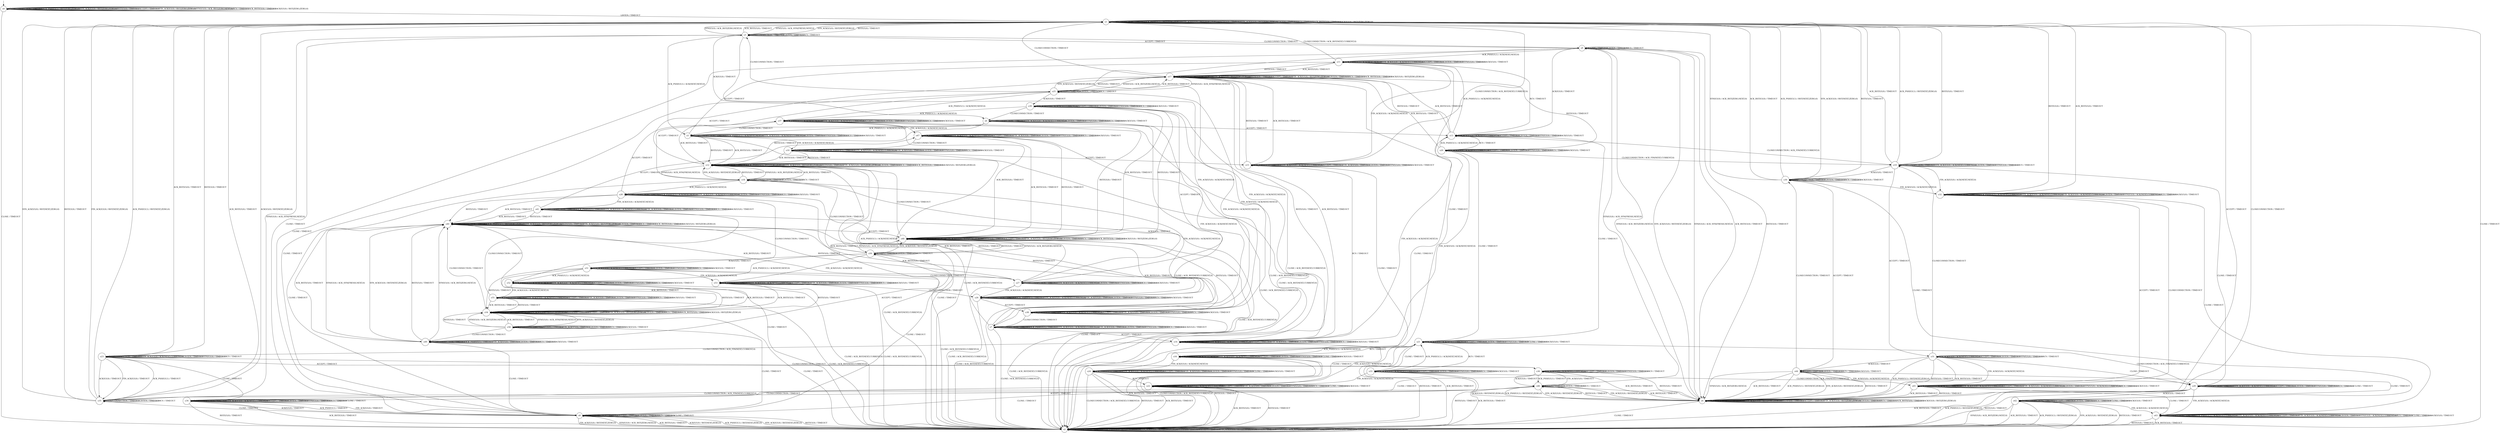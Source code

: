 digraph G {
label=""
s0 [shape="circle" label="s0"];
s1 [shape="circle" label="s1"];
s10 [shape="circle" label="s10"];
s11 [shape="circle" label="s11"];
s12 [shape="circle" label="s12"];
s13 [shape="circle" label="s13"];
s14 [shape="circle" label="s14"];
s15 [shape="circle" label="s15"];
s16 [shape="circle" label="s16"];
s17 [shape="circle" label="s17"];
s18 [shape="circle" label="s18"];
s19 [shape="circle" label="s19"];
s2 [shape="circle" label="s2"];
s20 [shape="circle" label="s20"];
s21 [shape="circle" label="s21"];
s22 [shape="circle" label="s22"];
s23 [shape="circle" label="s23"];
s24 [shape="circle" label="s24"];
s25 [shape="circle" label="s25"];
s26 [shape="circle" label="s26"];
s27 [shape="circle" label="s27"];
s28 [shape="circle" label="s28"];
s29 [shape="circle" label="s29"];
s3 [shape="circle" label="s3"];
s30 [shape="circle" label="s30"];
s31 [shape="circle" label="s31"];
s32 [shape="circle" label="s32"];
s33 [shape="circle" label="s33"];
s34 [shape="circle" label="s34"];
s35 [shape="circle" label="s35"];
s36 [shape="circle" label="s36"];
s37 [shape="circle" label="s37"];
s38 [shape="circle" label="s38"];
s39 [shape="circle" label="s39"];
s4 [shape="circle" label="s4"];
s40 [shape="circle" label="s40"];
s41 [shape="circle" label="s41"];
s42 [shape="circle" label="s42"];
s43 [shape="circle" label="s43"];
s44 [shape="circle" label="s44"];
s45 [shape="circle" label="s45"];
s46 [shape="circle" label="s46"];
s47 [shape="circle" label="s47"];
s48 [shape="circle" label="s48"];
s49 [shape="circle" label="s49"];
s5 [shape="circle" label="s5"];
s50 [shape="circle" label="s50"];
s51 [shape="circle" label="s51"];
s52 [shape="circle" label="s52"];
s53 [shape="circle" label="s53"];
s54 [shape="circle" label="s54"];
s55 [shape="circle" label="s55"];
s56 [shape="circle" label="s56"];
s6 [shape="circle" label="s6"];
s7 [shape="circle" label="s7"];
s8 [shape="circle" label="s8"];
s9 [shape="circle" label="s9"];
s0 -> s0 [label="CLOSECONNECTION / TIMEOUT"];
s0 -> s0 [label="ACK_PSH(V,V,1) / RST(ZERO,ZERO,0)"];
s0 -> s0 [label="SYN_ACK(V,V,0) / RST(ZERO,ZERO,0)"];
s0 -> s0 [label="RST(V,V,0) / TIMEOUT"];
s0 -> s0 [label="ACCEPT / TIMEOUT"];
s0 -> s0 [label="FIN_ACK(V,V,0) / RST(ZERO,ZERO,0)"];
s0 -> s1 [label="LISTEN / TIMEOUT"];
s0 -> s0 [label="SYN(V,V,0) / ACK_RST(ZERO,NEXT,0)"];
s0 -> s0 [label="RCV / TIMEOUT"];
s0 -> s0 [label="ACK_RST(V,V,0) / TIMEOUT"];
s0 -> s2 [label="CLOSE / TIMEOUT"];
s0 -> s0 [label="ACK(V,V,0) / RST(ZERO,ZERO,0)"];
s1 -> s1 [label="CLOSECONNECTION / TIMEOUT"];
s1 -> s1 [label="ACK_PSH(V,V,1) / RST(ZERO,ZERO,0)"];
s1 -> s1 [label="SYN_ACK(V,V,0) / RST(ZERO,ZERO,0)"];
s1 -> s1 [label="RST(V,V,0) / TIMEOUT"];
s1 -> s4 [label="ACCEPT / TIMEOUT"];
s1 -> s1 [label="FIN_ACK(V,V,0) / RST(ZERO,ZERO,0)"];
s1 -> s1 [label="LISTEN / TIMEOUT"];
s1 -> s3 [label="SYN(V,V,0) / ACK_SYN(FRESH,NEXT,0)"];
s1 -> s1 [label="RCV / TIMEOUT"];
s1 -> s1 [label="ACK_RST(V,V,0) / TIMEOUT"];
s1 -> s2 [label="CLOSE / TIMEOUT"];
s1 -> s1 [label="ACK(V,V,0) / RST(ZERO,ZERO,0)"];
s2 -> s2 [label="CLOSECONNECTION / TIMEOUT"];
s2 -> s2 [label="ACK_PSH(V,V,1) / RST(ZERO,ZERO,0)"];
s2 -> s2 [label="SYN_ACK(V,V,0) / RST(ZERO,ZERO,0)"];
s2 -> s2 [label="RST(V,V,0) / TIMEOUT"];
s2 -> s2 [label="ACCEPT / TIMEOUT"];
s2 -> s2 [label="FIN_ACK(V,V,0) / RST(ZERO,ZERO,0)"];
s2 -> s2 [label="LISTEN / TIMEOUT"];
s2 -> s2 [label="SYN(V,V,0) / ACK_RST(ZERO,NEXT,0)"];
s2 -> s2 [label="RCV / TIMEOUT"];
s2 -> s2 [label="ACK_RST(V,V,0) / TIMEOUT"];
s2 -> s2 [label="CLOSE / TIMEOUT"];
s2 -> s2 [label="ACK(V,V,0) / RST(ZERO,ZERO,0)"];
s3 -> s3 [label="CLOSECONNECTION / TIMEOUT"];
s3 -> s5 [label="ACK_PSH(V,V,1) / ACK(NEXT,NEXT,0)"];
s3 -> s1 [label="SYN_ACK(V,V,0) / RST(NEXT,ZERO,0)"];
s3 -> s1 [label="RST(V,V,0) / TIMEOUT"];
s3 -> s9 [label="ACCEPT / TIMEOUT"];
s3 -> s7 [label="FIN_ACK(V,V,0) / ACK(NEXT,NEXT,0)"];
s3 -> s3 [label="LISTEN / TIMEOUT"];
s3 -> s1 [label="SYN(V,V,0) / ACK_RST(ZERO,NEXT,0)"];
s3 -> s3 [label="RCV / TIMEOUT"];
s3 -> s1 [label="ACK_RST(V,V,0) / TIMEOUT"];
s3 -> s8 [label="CLOSE / TIMEOUT"];
s3 -> s6 [label="ACK(V,V,0) / TIMEOUT"];
s4 -> s1 [label="CLOSECONNECTION / TIMEOUT"];
s4 -> s4 [label="ACK_PSH(V,V,1) / RST(ZERO,ZERO,0)"];
s4 -> s4 [label="SYN_ACK(V,V,0) / RST(ZERO,ZERO,0)"];
s4 -> s4 [label="RST(V,V,0) / TIMEOUT"];
s4 -> s4 [label="ACCEPT / TIMEOUT"];
s4 -> s4 [label="FIN_ACK(V,V,0) / RST(ZERO,ZERO,0)"];
s4 -> s4 [label="LISTEN / TIMEOUT"];
s4 -> s9 [label="SYN(V,V,0) / ACK_SYN(FRESH,NEXT,0)"];
s4 -> s4 [label="RCV / TIMEOUT"];
s4 -> s4 [label="ACK_RST(V,V,0) / TIMEOUT"];
s4 -> s2 [label="CLOSE / TIMEOUT"];
s4 -> s4 [label="ACK(V,V,0) / RST(ZERO,ZERO,0)"];
s5 -> s5 [label="CLOSECONNECTION / TIMEOUT"];
s5 -> s5 [label="ACK_PSH(V,V,1) / ACK(NEXT,NEXT,0)"];
s5 -> s5 [label="SYN_ACK(V,V,0) / ACK(NEXT,CURRENT,0)"];
s5 -> s12 [label="RST(V,V,0) / TIMEOUT"];
s5 -> s11 [label="ACCEPT / TIMEOUT"];
s5 -> s10 [label="FIN_ACK(V,V,0) / ACK(NEXT,NEXT,0)"];
s5 -> s5 [label="LISTEN / TIMEOUT"];
s5 -> s5 [label="SYN(V,V,0) / TIMEOUT"];
s5 -> s5 [label="RCV / TIMEOUT"];
s5 -> s12 [label="ACK_RST(V,V,0) / TIMEOUT"];
s5 -> s2 [label="CLOSE / ACK_RST(NEXT,CURRENT,0)"];
s5 -> s5 [label="ACK(V,V,0) / TIMEOUT"];
s6 -> s6 [label="CLOSECONNECTION / TIMEOUT"];
s6 -> s5 [label="ACK_PSH(V,V,1) / ACK(NEXT,NEXT,0)"];
s6 -> s6 [label="SYN_ACK(V,V,0) / ACK(NEXT,CURRENT,0)"];
s6 -> s12 [label="RST(V,V,0) / TIMEOUT"];
s6 -> s13 [label="ACCEPT / TIMEOUT"];
s6 -> s7 [label="FIN_ACK(V,V,0) / ACK(NEXT,NEXT,0)"];
s6 -> s6 [label="LISTEN / TIMEOUT"];
s6 -> s6 [label="SYN(V,V,0) / TIMEOUT"];
s6 -> s6 [label="RCV / TIMEOUT"];
s6 -> s12 [label="ACK_RST(V,V,0) / TIMEOUT"];
s6 -> s2 [label="CLOSE / ACK_RST(NEXT,CURRENT,0)"];
s6 -> s6 [label="ACK(V,V,0) / TIMEOUT"];
s7 -> s7 [label="CLOSECONNECTION / TIMEOUT"];
s7 -> s7 [label="ACK_PSH(V,V,1) / TIMEOUT"];
s7 -> s7 [label="SYN_ACK(V,V,0) / ACK(NEXT,CURRENT,0)"];
s7 -> s12 [label="RST(V,V,0) / TIMEOUT"];
s7 -> s14 [label="ACCEPT / TIMEOUT"];
s7 -> s7 [label="FIN_ACK(V,V,0) / TIMEOUT"];
s7 -> s7 [label="LISTEN / TIMEOUT"];
s7 -> s7 [label="SYN(V,V,0) / TIMEOUT"];
s7 -> s7 [label="RCV / TIMEOUT"];
s7 -> s12 [label="ACK_RST(V,V,0) / TIMEOUT"];
s7 -> s2 [label="CLOSE / ACK_RST(NEXT,CURRENT,0)"];
s7 -> s7 [label="ACK(V,V,0) / TIMEOUT"];
s8 -> s8 [label="CLOSECONNECTION / TIMEOUT"];
s8 -> s2 [label="ACK_PSH(V,V,1) / RST(NEXT,ZERO,0)"];
s8 -> s2 [label="SYN_ACK(V,V,0) / RST(NEXT,ZERO,0)"];
s8 -> s2 [label="RST(V,V,0) / TIMEOUT"];
s8 -> s8 [label="ACCEPT / TIMEOUT"];
s8 -> s2 [label="FIN_ACK(V,V,0) / RST(NEXT,ZERO,0)"];
s8 -> s8 [label="LISTEN / TIMEOUT"];
s8 -> s2 [label="SYN(V,V,0) / ACK_RST(ZERO,NEXT,0)"];
s8 -> s8 [label="RCV / TIMEOUT"];
s8 -> s2 [label="ACK_RST(V,V,0) / TIMEOUT"];
s8 -> s8 [label="CLOSE / TIMEOUT"];
s8 -> s2 [label="ACK(V,V,0) / RST(NEXT,ZERO,0)"];
s9 -> s3 [label="CLOSECONNECTION / TIMEOUT"];
s9 -> s11 [label="ACK_PSH(V,V,1) / ACK(NEXT,NEXT,0)"];
s9 -> s4 [label="SYN_ACK(V,V,0) / RST(NEXT,ZERO,0)"];
s9 -> s4 [label="RST(V,V,0) / TIMEOUT"];
s9 -> s9 [label="ACCEPT / TIMEOUT"];
s9 -> s14 [label="FIN_ACK(V,V,0) / ACK(NEXT,NEXT,0)"];
s9 -> s9 [label="LISTEN / TIMEOUT"];
s9 -> s4 [label="SYN(V,V,0) / ACK_RST(ZERO,NEXT,0)"];
s9 -> s9 [label="RCV / TIMEOUT"];
s9 -> s4 [label="ACK_RST(V,V,0) / TIMEOUT"];
s9 -> s8 [label="CLOSE / TIMEOUT"];
s9 -> s13 [label="ACK(V,V,0) / TIMEOUT"];
s10 -> s10 [label="CLOSECONNECTION / TIMEOUT"];
s10 -> s10 [label="ACK_PSH(V,V,1) / TIMEOUT"];
s10 -> s10 [label="SYN_ACK(V,V,0) / ACK(NEXT,CURRENT,0)"];
s10 -> s12 [label="RST(V,V,0) / TIMEOUT"];
s10 -> s15 [label="ACCEPT / TIMEOUT"];
s10 -> s10 [label="FIN_ACK(V,V,0) / TIMEOUT"];
s10 -> s10 [label="LISTEN / TIMEOUT"];
s10 -> s10 [label="SYN(V,V,0) / TIMEOUT"];
s10 -> s10 [label="RCV / TIMEOUT"];
s10 -> s12 [label="ACK_RST(V,V,0) / TIMEOUT"];
s10 -> s2 [label="CLOSE / ACK_RST(NEXT,CURRENT,0)"];
s10 -> s10 [label="ACK(V,V,0) / TIMEOUT"];
s11 -> s1 [label="CLOSECONNECTION / ACK_RST(NEXT,CURRENT,0)"];
s11 -> s11 [label="ACK_PSH(V,V,1) / ACK(NEXT,NEXT,0)"];
s11 -> s11 [label="SYN_ACK(V,V,0) / ACK(NEXT,CURRENT,0)"];
s11 -> s17 [label="RST(V,V,0) / TIMEOUT"];
s11 -> s11 [label="ACCEPT / TIMEOUT"];
s11 -> s15 [label="FIN_ACK(V,V,0) / ACK(NEXT,NEXT,0)"];
s11 -> s11 [label="LISTEN / TIMEOUT"];
s11 -> s11 [label="SYN(V,V,0) / TIMEOUT"];
s11 -> s13 [label="RCV / TIMEOUT"];
s11 -> s17 [label="ACK_RST(V,V,0) / TIMEOUT"];
s11 -> s16 [label="CLOSE / TIMEOUT"];
s11 -> s11 [label="ACK(V,V,0) / TIMEOUT"];
s12 -> s12 [label="CLOSECONNECTION / TIMEOUT"];
s12 -> s12 [label="ACK_PSH(V,V,1) / RST(ZERO,ZERO,0)"];
s12 -> s12 [label="SYN_ACK(V,V,0) / RST(ZERO,ZERO,0)"];
s12 -> s12 [label="RST(V,V,0) / TIMEOUT"];
s12 -> s17 [label="ACCEPT / TIMEOUT"];
s12 -> s12 [label="FIN_ACK(V,V,0) / RST(ZERO,ZERO,0)"];
s12 -> s12 [label="LISTEN / TIMEOUT"];
s12 -> s18 [label="SYN(V,V,0) / ACK_SYN(FRESH,NEXT,0)"];
s12 -> s12 [label="RCV / TIMEOUT"];
s12 -> s12 [label="ACK_RST(V,V,0) / TIMEOUT"];
s12 -> s2 [label="CLOSE / TIMEOUT"];
s12 -> s12 [label="ACK(V,V,0) / RST(ZERO,ZERO,0)"];
s13 -> s19 [label="CLOSECONNECTION / ACK_FIN(NEXT,CURRENT,0)"];
s13 -> s11 [label="ACK_PSH(V,V,1) / ACK(NEXT,NEXT,0)"];
s13 -> s13 [label="SYN_ACK(V,V,0) / ACK(NEXT,CURRENT,0)"];
s13 -> s17 [label="RST(V,V,0) / TIMEOUT"];
s13 -> s13 [label="ACCEPT / TIMEOUT"];
s13 -> s14 [label="FIN_ACK(V,V,0) / ACK(NEXT,NEXT,0)"];
s13 -> s13 [label="LISTEN / TIMEOUT"];
s13 -> s13 [label="SYN(V,V,0) / TIMEOUT"];
s13 -> s20 [label="RCV / TIMEOUT"];
s13 -> s17 [label="ACK_RST(V,V,0) / TIMEOUT"];
s13 -> s21 [label="CLOSE / TIMEOUT"];
s13 -> s13 [label="ACK(V,V,0) / TIMEOUT"];
s14 -> s23 [label="CLOSECONNECTION / ACK_FIN(NEXT,CURRENT,0)"];
s14 -> s14 [label="ACK_PSH(V,V,1) / TIMEOUT"];
s14 -> s14 [label="SYN_ACK(V,V,0) / ACK(NEXT,CURRENT,0)"];
s14 -> s17 [label="RST(V,V,0) / TIMEOUT"];
s14 -> s14 [label="ACCEPT / TIMEOUT"];
s14 -> s14 [label="FIN_ACK(V,V,0) / TIMEOUT"];
s14 -> s14 [label="LISTEN / TIMEOUT"];
s14 -> s14 [label="SYN(V,V,0) / TIMEOUT"];
s14 -> s14 [label="RCV / TIMEOUT"];
s14 -> s17 [label="ACK_RST(V,V,0) / TIMEOUT"];
s14 -> s22 [label="CLOSE / TIMEOUT"];
s14 -> s14 [label="ACK(V,V,0) / TIMEOUT"];
s15 -> s1 [label="CLOSECONNECTION / ACK_RST(NEXT,CURRENT,0)"];
s15 -> s15 [label="ACK_PSH(V,V,1) / TIMEOUT"];
s15 -> s15 [label="SYN_ACK(V,V,0) / ACK(NEXT,CURRENT,0)"];
s15 -> s17 [label="RST(V,V,0) / TIMEOUT"];
s15 -> s15 [label="ACCEPT / TIMEOUT"];
s15 -> s15 [label="FIN_ACK(V,V,0) / TIMEOUT"];
s15 -> s15 [label="LISTEN / TIMEOUT"];
s15 -> s15 [label="SYN(V,V,0) / TIMEOUT"];
s15 -> s14 [label="RCV / TIMEOUT"];
s15 -> s17 [label="ACK_RST(V,V,0) / TIMEOUT"];
s15 -> s24 [label="CLOSE / TIMEOUT"];
s15 -> s15 [label="ACK(V,V,0) / TIMEOUT"];
s16 -> s2 [label="CLOSECONNECTION / ACK_RST(NEXT,CURRENT,0)"];
s16 -> s16 [label="ACK_PSH(V,V,1) / ACK(NEXT,NEXT,0)"];
s16 -> s16 [label="SYN_ACK(V,V,0) / ACK(NEXT,CURRENT,0)"];
s16 -> s2 [label="RST(V,V,0) / TIMEOUT"];
s16 -> s16 [label="ACCEPT / TIMEOUT"];
s16 -> s24 [label="FIN_ACK(V,V,0) / ACK(NEXT,NEXT,0)"];
s16 -> s16 [label="LISTEN / TIMEOUT"];
s16 -> s16 [label="SYN(V,V,0) / TIMEOUT"];
s16 -> s21 [label="RCV / TIMEOUT"];
s16 -> s2 [label="ACK_RST(V,V,0) / TIMEOUT"];
s16 -> s16 [label="CLOSE / TIMEOUT"];
s16 -> s16 [label="ACK(V,V,0) / TIMEOUT"];
s17 -> s1 [label="CLOSECONNECTION / TIMEOUT"];
s17 -> s17 [label="ACK_PSH(V,V,1) / RST(ZERO,ZERO,0)"];
s17 -> s17 [label="SYN_ACK(V,V,0) / RST(ZERO,ZERO,0)"];
s17 -> s17 [label="RST(V,V,0) / TIMEOUT"];
s17 -> s17 [label="ACCEPT / TIMEOUT"];
s17 -> s17 [label="FIN_ACK(V,V,0) / RST(ZERO,ZERO,0)"];
s17 -> s17 [label="LISTEN / TIMEOUT"];
s17 -> s25 [label="SYN(V,V,0) / ACK_SYN(FRESH,NEXT,0)"];
s17 -> s17 [label="RCV / TIMEOUT"];
s17 -> s17 [label="ACK_RST(V,V,0) / TIMEOUT"];
s17 -> s2 [label="CLOSE / TIMEOUT"];
s17 -> s17 [label="ACK(V,V,0) / RST(ZERO,ZERO,0)"];
s18 -> s18 [label="CLOSECONNECTION / TIMEOUT"];
s18 -> s28 [label="ACK_PSH(V,V,1) / ACK(NEXT,NEXT,0)"];
s18 -> s12 [label="SYN_ACK(V,V,0) / RST(NEXT,ZERO,0)"];
s18 -> s12 [label="RST(V,V,0) / TIMEOUT"];
s18 -> s25 [label="ACCEPT / TIMEOUT"];
s18 -> s26 [label="FIN_ACK(V,V,0) / ACK(NEXT,NEXT,0)"];
s18 -> s18 [label="LISTEN / TIMEOUT"];
s18 -> s12 [label="SYN(V,V,0) / ACK_RST(ZERO,NEXT,0)"];
s18 -> s18 [label="RCV / TIMEOUT"];
s18 -> s12 [label="ACK_RST(V,V,0) / TIMEOUT"];
s18 -> s8 [label="CLOSE / TIMEOUT"];
s18 -> s27 [label="ACK(V,V,0) / TIMEOUT"];
s19 -> s19 [label="CLOSECONNECTION / TIMEOUT"];
s19 -> s1 [label="ACK_PSH(V,V,1) / RST(NEXT,ZERO,0)"];
s19 -> s19 [label="SYN_ACK(V,V,0) / ACK(NEXT,CURRENT,0)"];
s19 -> s1 [label="RST(V,V,0) / TIMEOUT"];
s19 -> s31 [label="ACCEPT / TIMEOUT"];
s19 -> s32 [label="FIN_ACK(V,V,0) / ACK(NEXT,NEXT,0)"];
s19 -> s19 [label="LISTEN / TIMEOUT"];
s19 -> s19 [label="SYN(V,V,0) / TIMEOUT"];
s19 -> s19 [label="RCV / TIMEOUT"];
s19 -> s1 [label="ACK_RST(V,V,0) / TIMEOUT"];
s19 -> s29 [label="CLOSE / TIMEOUT"];
s19 -> s30 [label="ACK(V,V,0) / TIMEOUT"];
s20 -> s19 [label="CLOSECONNECTION / ACK_FIN(NEXT,CURRENT,0)"];
s20 -> s13 [label="ACK_PSH(V,V,1) / ACK(NEXT,NEXT,0)"];
s20 -> s20 [label="SYN_ACK(V,V,0) / ACK(NEXT,CURRENT,0)"];
s20 -> s17 [label="RST(V,V,0) / TIMEOUT"];
s20 -> s20 [label="ACCEPT / TIMEOUT"];
s20 -> s14 [label="FIN_ACK(V,V,0) / ACK(NEXT,NEXT,0)"];
s20 -> s20 [label="LISTEN / TIMEOUT"];
s20 -> s20 [label="SYN(V,V,0) / TIMEOUT"];
s20 -> s20 [label="RCV / TIMEOUT"];
s20 -> s17 [label="ACK_RST(V,V,0) / TIMEOUT"];
s20 -> s21 [label="CLOSE / TIMEOUT"];
s20 -> s20 [label="ACK(V,V,0) / TIMEOUT"];
s21 -> s29 [label="CLOSECONNECTION / ACK_FIN(NEXT,CURRENT,0)"];
s21 -> s16 [label="ACK_PSH(V,V,1) / ACK(NEXT,NEXT,0)"];
s21 -> s21 [label="SYN_ACK(V,V,0) / ACK(NEXT,CURRENT,0)"];
s21 -> s2 [label="RST(V,V,0) / TIMEOUT"];
s21 -> s21 [label="ACCEPT / TIMEOUT"];
s21 -> s22 [label="FIN_ACK(V,V,0) / ACK(NEXT,NEXT,0)"];
s21 -> s21 [label="LISTEN / TIMEOUT"];
s21 -> s21 [label="SYN(V,V,0) / TIMEOUT"];
s21 -> s33 [label="RCV / TIMEOUT"];
s21 -> s2 [label="ACK_RST(V,V,0) / TIMEOUT"];
s21 -> s21 [label="CLOSE / TIMEOUT"];
s21 -> s21 [label="ACK(V,V,0) / TIMEOUT"];
s22 -> s34 [label="CLOSECONNECTION / ACK_FIN(NEXT,CURRENT,0)"];
s22 -> s22 [label="ACK_PSH(V,V,1) / TIMEOUT"];
s22 -> s22 [label="SYN_ACK(V,V,0) / ACK(NEXT,CURRENT,0)"];
s22 -> s2 [label="RST(V,V,0) / TIMEOUT"];
s22 -> s22 [label="ACCEPT / TIMEOUT"];
s22 -> s22 [label="FIN_ACK(V,V,0) / TIMEOUT"];
s22 -> s22 [label="LISTEN / TIMEOUT"];
s22 -> s22 [label="SYN(V,V,0) / TIMEOUT"];
s22 -> s22 [label="RCV / TIMEOUT"];
s22 -> s2 [label="ACK_RST(V,V,0) / TIMEOUT"];
s22 -> s22 [label="CLOSE / TIMEOUT"];
s22 -> s22 [label="ACK(V,V,0) / TIMEOUT"];
s23 -> s23 [label="CLOSECONNECTION / TIMEOUT"];
s23 -> s35 [label="ACK_PSH(V,V,1) / TIMEOUT"];
s23 -> s23 [label="SYN_ACK(V,V,0) / ACK(NEXT,CURRENT,0)"];
s23 -> s1 [label="RST(V,V,0) / TIMEOUT"];
s23 -> s36 [label="ACCEPT / TIMEOUT"];
s23 -> s35 [label="FIN_ACK(V,V,0) / TIMEOUT"];
s23 -> s23 [label="LISTEN / TIMEOUT"];
s23 -> s23 [label="SYN(V,V,0) / TIMEOUT"];
s23 -> s23 [label="RCV / TIMEOUT"];
s23 -> s1 [label="ACK_RST(V,V,0) / TIMEOUT"];
s23 -> s34 [label="CLOSE / TIMEOUT"];
s23 -> s35 [label="ACK(V,V,0) / TIMEOUT"];
s24 -> s2 [label="CLOSECONNECTION / ACK_RST(NEXT,CURRENT,0)"];
s24 -> s24 [label="ACK_PSH(V,V,1) / TIMEOUT"];
s24 -> s24 [label="SYN_ACK(V,V,0) / ACK(NEXT,CURRENT,0)"];
s24 -> s2 [label="RST(V,V,0) / TIMEOUT"];
s24 -> s24 [label="ACCEPT / TIMEOUT"];
s24 -> s24 [label="FIN_ACK(V,V,0) / TIMEOUT"];
s24 -> s24 [label="LISTEN / TIMEOUT"];
s24 -> s24 [label="SYN(V,V,0) / TIMEOUT"];
s24 -> s22 [label="RCV / TIMEOUT"];
s24 -> s2 [label="ACK_RST(V,V,0) / TIMEOUT"];
s24 -> s24 [label="CLOSE / TIMEOUT"];
s24 -> s24 [label="ACK(V,V,0) / TIMEOUT"];
s25 -> s3 [label="CLOSECONNECTION / TIMEOUT"];
s25 -> s37 [label="ACK_PSH(V,V,1) / ACK(NEXT,NEXT,0)"];
s25 -> s17 [label="SYN_ACK(V,V,0) / RST(NEXT,ZERO,0)"];
s25 -> s17 [label="RST(V,V,0) / TIMEOUT"];
s25 -> s25 [label="ACCEPT / TIMEOUT"];
s25 -> s38 [label="FIN_ACK(V,V,0) / ACK(NEXT,NEXT,0)"];
s25 -> s25 [label="LISTEN / TIMEOUT"];
s25 -> s17 [label="SYN(V,V,0) / ACK_RST(ZERO,NEXT,0)"];
s25 -> s25 [label="RCV / TIMEOUT"];
s25 -> s17 [label="ACK_RST(V,V,0) / TIMEOUT"];
s25 -> s8 [label="CLOSE / TIMEOUT"];
s25 -> s39 [label="ACK(V,V,0) / TIMEOUT"];
s26 -> s26 [label="CLOSECONNECTION / TIMEOUT"];
s26 -> s26 [label="ACK_PSH(V,V,1) / TIMEOUT"];
s26 -> s26 [label="SYN_ACK(V,V,0) / ACK(NEXT,CURRENT,0)"];
s26 -> s40 [label="RST(V,V,0) / TIMEOUT"];
s26 -> s38 [label="ACCEPT / TIMEOUT"];
s26 -> s26 [label="FIN_ACK(V,V,0) / TIMEOUT"];
s26 -> s26 [label="LISTEN / TIMEOUT"];
s26 -> s26 [label="SYN(V,V,0) / TIMEOUT"];
s26 -> s26 [label="RCV / TIMEOUT"];
s26 -> s40 [label="ACK_RST(V,V,0) / TIMEOUT"];
s26 -> s2 [label="CLOSE / ACK_RST(NEXT,CURRENT,0)"];
s26 -> s26 [label="ACK(V,V,0) / TIMEOUT"];
s27 -> s27 [label="CLOSECONNECTION / TIMEOUT"];
s27 -> s28 [label="ACK_PSH(V,V,1) / ACK(NEXT,NEXT,0)"];
s27 -> s27 [label="SYN_ACK(V,V,0) / ACK(NEXT,CURRENT,0)"];
s27 -> s40 [label="RST(V,V,0) / TIMEOUT"];
s27 -> s39 [label="ACCEPT / TIMEOUT"];
s27 -> s26 [label="FIN_ACK(V,V,0) / ACK(NEXT,NEXT,0)"];
s27 -> s27 [label="LISTEN / TIMEOUT"];
s27 -> s27 [label="SYN(V,V,0) / TIMEOUT"];
s27 -> s27 [label="RCV / TIMEOUT"];
s27 -> s40 [label="ACK_RST(V,V,0) / TIMEOUT"];
s27 -> s2 [label="CLOSE / ACK_RST(NEXT,CURRENT,0)"];
s27 -> s27 [label="ACK(V,V,0) / TIMEOUT"];
s28 -> s28 [label="CLOSECONNECTION / TIMEOUT"];
s28 -> s28 [label="ACK_PSH(V,V,1) / ACK(NEXT,NEXT,0)"];
s28 -> s28 [label="SYN_ACK(V,V,0) / ACK(NEXT,CURRENT,0)"];
s28 -> s40 [label="RST(V,V,0) / TIMEOUT"];
s28 -> s37 [label="ACCEPT / TIMEOUT"];
s28 -> s41 [label="FIN_ACK(V,V,0) / ACK(NEXT,NEXT,0)"];
s28 -> s28 [label="LISTEN / TIMEOUT"];
s28 -> s28 [label="SYN(V,V,0) / TIMEOUT"];
s28 -> s28 [label="RCV / TIMEOUT"];
s28 -> s40 [label="ACK_RST(V,V,0) / TIMEOUT"];
s28 -> s2 [label="CLOSE / ACK_RST(NEXT,CURRENT,0)"];
s28 -> s28 [label="ACK(V,V,0) / TIMEOUT"];
s29 -> s29 [label="CLOSECONNECTION / TIMEOUT"];
s29 -> s2 [label="ACK_PSH(V,V,1) / RST(NEXT,ZERO,0)"];
s29 -> s29 [label="SYN_ACK(V,V,0) / ACK(NEXT,CURRENT,0)"];
s29 -> s2 [label="RST(V,V,0) / TIMEOUT"];
s29 -> s29 [label="ACCEPT / TIMEOUT"];
s29 -> s43 [label="FIN_ACK(V,V,0) / ACK(NEXT,NEXT,0)"];
s29 -> s29 [label="LISTEN / TIMEOUT"];
s29 -> s29 [label="SYN(V,V,0) / TIMEOUT"];
s29 -> s29 [label="RCV / TIMEOUT"];
s29 -> s2 [label="ACK_RST(V,V,0) / TIMEOUT"];
s29 -> s29 [label="CLOSE / TIMEOUT"];
s29 -> s42 [label="ACK(V,V,0) / TIMEOUT"];
s30 -> s30 [label="CLOSECONNECTION / TIMEOUT"];
s30 -> s1 [label="ACK_PSH(V,V,1) / RST(NEXT,ZERO,0)"];
s30 -> s1 [label="SYN_ACK(V,V,0) / RST(NEXT,ZERO,0)"];
s30 -> s1 [label="RST(V,V,0) / TIMEOUT"];
s30 -> s44 [label="ACCEPT / TIMEOUT"];
s30 -> s32 [label="FIN_ACK(V,V,0) / ACK(NEXT,NEXT,0)"];
s30 -> s30 [label="LISTEN / TIMEOUT"];
s30 -> s1 [label="SYN(V,V,0) / ACK_RST(ZERO,NEXT,0)"];
s30 -> s30 [label="RCV / TIMEOUT"];
s30 -> s1 [label="ACK_RST(V,V,0) / TIMEOUT"];
s30 -> s42 [label="CLOSE / TIMEOUT"];
s30 -> s30 [label="ACK(V,V,0) / TIMEOUT"];
s31 -> s19 [label="CLOSECONNECTION / TIMEOUT"];
s31 -> s4 [label="ACK_PSH(V,V,1) / RST(NEXT,ZERO,0)"];
s31 -> s31 [label="SYN_ACK(V,V,0) / ACK(NEXT,CURRENT,0)"];
s31 -> s4 [label="RST(V,V,0) / TIMEOUT"];
s31 -> s31 [label="ACCEPT / TIMEOUT"];
s31 -> s45 [label="FIN_ACK(V,V,0) / ACK(NEXT,NEXT,0)"];
s31 -> s31 [label="LISTEN / TIMEOUT"];
s31 -> s31 [label="SYN(V,V,0) / TIMEOUT"];
s31 -> s31 [label="RCV / TIMEOUT"];
s31 -> s4 [label="ACK_RST(V,V,0) / TIMEOUT"];
s31 -> s29 [label="CLOSE / TIMEOUT"];
s31 -> s44 [label="ACK(V,V,0) / TIMEOUT"];
s32 -> s32 [label="CLOSECONNECTION / TIMEOUT"];
s32 -> s32 [label="ACK_PSH(V,V,1) / ACK(NEXT,CURRENT,0)"];
s32 -> s32 [label="SYN_ACK(V,V,0) / ACK(NEXT,CURRENT,0)"];
s32 -> s1 [label="RST(V,V,0) / TIMEOUT"];
s32 -> s45 [label="ACCEPT / TIMEOUT"];
s32 -> s32 [label="FIN_ACK(V,V,0) / ACK(NEXT,CURRENT,0)"];
s32 -> s32 [label="LISTEN / TIMEOUT"];
s32 -> s32 [label="SYN(V,V,0) / ACK(NEXT,CURRENT,0)"];
s32 -> s32 [label="RCV / TIMEOUT"];
s32 -> s1 [label="ACK_RST(V,V,0) / TIMEOUT"];
s32 -> s43 [label="CLOSE / TIMEOUT"];
s32 -> s32 [label="ACK(V,V,0) / TIMEOUT"];
s33 -> s29 [label="CLOSECONNECTION / ACK_FIN(NEXT,CURRENT,0)"];
s33 -> s21 [label="ACK_PSH(V,V,1) / ACK(NEXT,NEXT,0)"];
s33 -> s33 [label="SYN_ACK(V,V,0) / ACK(NEXT,CURRENT,0)"];
s33 -> s2 [label="RST(V,V,0) / TIMEOUT"];
s33 -> s33 [label="ACCEPT / TIMEOUT"];
s33 -> s22 [label="FIN_ACK(V,V,0) / ACK(NEXT,NEXT,0)"];
s33 -> s33 [label="LISTEN / TIMEOUT"];
s33 -> s33 [label="SYN(V,V,0) / TIMEOUT"];
s33 -> s33 [label="RCV / TIMEOUT"];
s33 -> s2 [label="ACK_RST(V,V,0) / TIMEOUT"];
s33 -> s21 [label="CLOSE / TIMEOUT"];
s33 -> s33 [label="ACK(V,V,0) / TIMEOUT"];
s34 -> s34 [label="CLOSECONNECTION / TIMEOUT"];
s34 -> s8 [label="ACK_PSH(V,V,1) / TIMEOUT"];
s34 -> s34 [label="SYN_ACK(V,V,0) / ACK(NEXT,CURRENT,0)"];
s34 -> s2 [label="RST(V,V,0) / TIMEOUT"];
s34 -> s34 [label="ACCEPT / TIMEOUT"];
s34 -> s8 [label="FIN_ACK(V,V,0) / TIMEOUT"];
s34 -> s34 [label="LISTEN / TIMEOUT"];
s34 -> s34 [label="SYN(V,V,0) / TIMEOUT"];
s34 -> s34 [label="RCV / TIMEOUT"];
s34 -> s2 [label="ACK_RST(V,V,0) / TIMEOUT"];
s34 -> s34 [label="CLOSE / TIMEOUT"];
s34 -> s8 [label="ACK(V,V,0) / TIMEOUT"];
s35 -> s35 [label="CLOSECONNECTION / TIMEOUT"];
s35 -> s1 [label="ACK_PSH(V,V,1) / RST(NEXT,ZERO,0)"];
s35 -> s1 [label="SYN_ACK(V,V,0) / RST(NEXT,ZERO,0)"];
s35 -> s1 [label="RST(V,V,0) / TIMEOUT"];
s35 -> s46 [label="ACCEPT / TIMEOUT"];
s35 -> s1 [label="FIN_ACK(V,V,0) / RST(NEXT,ZERO,0)"];
s35 -> s35 [label="LISTEN / TIMEOUT"];
s35 -> s3 [label="SYN(V,V,0) / ACK_SYN(FRESH,NEXT,0)"];
s35 -> s35 [label="RCV / TIMEOUT"];
s35 -> s1 [label="ACK_RST(V,V,0) / TIMEOUT"];
s35 -> s8 [label="CLOSE / TIMEOUT"];
s35 -> s1 [label="ACK(V,V,0) / RST(NEXT,ZERO,0)"];
s36 -> s23 [label="CLOSECONNECTION / TIMEOUT"];
s36 -> s46 [label="ACK_PSH(V,V,1) / TIMEOUT"];
s36 -> s36 [label="SYN_ACK(V,V,0) / ACK(NEXT,CURRENT,0)"];
s36 -> s4 [label="RST(V,V,0) / TIMEOUT"];
s36 -> s36 [label="ACCEPT / TIMEOUT"];
s36 -> s46 [label="FIN_ACK(V,V,0) / TIMEOUT"];
s36 -> s36 [label="LISTEN / TIMEOUT"];
s36 -> s36 [label="SYN(V,V,0) / TIMEOUT"];
s36 -> s36 [label="RCV / TIMEOUT"];
s36 -> s4 [label="ACK_RST(V,V,0) / TIMEOUT"];
s36 -> s34 [label="CLOSE / TIMEOUT"];
s36 -> s46 [label="ACK(V,V,0) / TIMEOUT"];
s37 -> s5 [label="CLOSECONNECTION / TIMEOUT"];
s37 -> s37 [label="ACK_PSH(V,V,1) / ACK(NEXT,NEXT,0)"];
s37 -> s37 [label="SYN_ACK(V,V,0) / ACK(NEXT,CURRENT,0)"];
s37 -> s48 [label="RST(V,V,0) / TIMEOUT"];
s37 -> s37 [label="ACCEPT / TIMEOUT"];
s37 -> s47 [label="FIN_ACK(V,V,0) / ACK(NEXT,NEXT,0)"];
s37 -> s37 [label="LISTEN / TIMEOUT"];
s37 -> s37 [label="SYN(V,V,0) / TIMEOUT"];
s37 -> s37 [label="RCV / TIMEOUT"];
s37 -> s48 [label="ACK_RST(V,V,0) / TIMEOUT"];
s37 -> s2 [label="CLOSE / ACK_RST(NEXT,CURRENT,0)"];
s37 -> s37 [label="ACK(V,V,0) / TIMEOUT"];
s38 -> s7 [label="CLOSECONNECTION / TIMEOUT"];
s38 -> s38 [label="ACK_PSH(V,V,1) / TIMEOUT"];
s38 -> s38 [label="SYN_ACK(V,V,0) / ACK(NEXT,CURRENT,0)"];
s38 -> s48 [label="RST(V,V,0) / TIMEOUT"];
s38 -> s38 [label="ACCEPT / TIMEOUT"];
s38 -> s38 [label="FIN_ACK(V,V,0) / TIMEOUT"];
s38 -> s38 [label="LISTEN / TIMEOUT"];
s38 -> s38 [label="SYN(V,V,0) / TIMEOUT"];
s38 -> s38 [label="RCV / TIMEOUT"];
s38 -> s48 [label="ACK_RST(V,V,0) / TIMEOUT"];
s38 -> s2 [label="CLOSE / ACK_RST(NEXT,CURRENT,0)"];
s38 -> s38 [label="ACK(V,V,0) / TIMEOUT"];
s39 -> s6 [label="CLOSECONNECTION / TIMEOUT"];
s39 -> s37 [label="ACK_PSH(V,V,1) / ACK(NEXT,NEXT,0)"];
s39 -> s39 [label="SYN_ACK(V,V,0) / ACK(NEXT,CURRENT,0)"];
s39 -> s48 [label="RST(V,V,0) / TIMEOUT"];
s39 -> s39 [label="ACCEPT / TIMEOUT"];
s39 -> s38 [label="FIN_ACK(V,V,0) / ACK(NEXT,NEXT,0)"];
s39 -> s39 [label="LISTEN / TIMEOUT"];
s39 -> s39 [label="SYN(V,V,0) / TIMEOUT"];
s39 -> s39 [label="RCV / TIMEOUT"];
s39 -> s48 [label="ACK_RST(V,V,0) / TIMEOUT"];
s39 -> s2 [label="CLOSE / ACK_RST(NEXT,CURRENT,0)"];
s39 -> s39 [label="ACK(V,V,0) / TIMEOUT"];
s40 -> s40 [label="CLOSECONNECTION / TIMEOUT"];
s40 -> s40 [label="ACK_PSH(V,V,1) / RST(ZERO,ZERO,0)"];
s40 -> s40 [label="SYN_ACK(V,V,0) / RST(ZERO,ZERO,0)"];
s40 -> s40 [label="RST(V,V,0) / TIMEOUT"];
s40 -> s48 [label="ACCEPT / TIMEOUT"];
s40 -> s40 [label="FIN_ACK(V,V,0) / RST(ZERO,ZERO,0)"];
s40 -> s40 [label="LISTEN / TIMEOUT"];
s40 -> s49 [label="SYN(V,V,0) / ACK_SYN(FRESH,NEXT,0)"];
s40 -> s40 [label="RCV / TIMEOUT"];
s40 -> s40 [label="ACK_RST(V,V,0) / TIMEOUT"];
s40 -> s2 [label="CLOSE / TIMEOUT"];
s40 -> s40 [label="ACK(V,V,0) / RST(ZERO,ZERO,0)"];
s41 -> s41 [label="CLOSECONNECTION / TIMEOUT"];
s41 -> s41 [label="ACK_PSH(V,V,1) / TIMEOUT"];
s41 -> s41 [label="SYN_ACK(V,V,0) / ACK(NEXT,CURRENT,0)"];
s41 -> s40 [label="RST(V,V,0) / TIMEOUT"];
s41 -> s47 [label="ACCEPT / TIMEOUT"];
s41 -> s41 [label="FIN_ACK(V,V,0) / TIMEOUT"];
s41 -> s41 [label="LISTEN / TIMEOUT"];
s41 -> s41 [label="SYN(V,V,0) / TIMEOUT"];
s41 -> s41 [label="RCV / TIMEOUT"];
s41 -> s40 [label="ACK_RST(V,V,0) / TIMEOUT"];
s41 -> s2 [label="CLOSE / ACK_RST(NEXT,CURRENT,0)"];
s41 -> s41 [label="ACK(V,V,0) / TIMEOUT"];
s42 -> s42 [label="CLOSECONNECTION / TIMEOUT"];
s42 -> s2 [label="ACK_PSH(V,V,1) / RST(NEXT,ZERO,0)"];
s42 -> s2 [label="SYN_ACK(V,V,0) / RST(NEXT,ZERO,0)"];
s42 -> s2 [label="RST(V,V,0) / TIMEOUT"];
s42 -> s42 [label="ACCEPT / TIMEOUT"];
s42 -> s43 [label="FIN_ACK(V,V,0) / ACK(NEXT,NEXT,0)"];
s42 -> s42 [label="LISTEN / TIMEOUT"];
s42 -> s2 [label="SYN(V,V,0) / ACK_RST(ZERO,NEXT,0)"];
s42 -> s42 [label="RCV / TIMEOUT"];
s42 -> s2 [label="ACK_RST(V,V,0) / TIMEOUT"];
s42 -> s42 [label="CLOSE / TIMEOUT"];
s42 -> s42 [label="ACK(V,V,0) / TIMEOUT"];
s43 -> s43 [label="CLOSECONNECTION / TIMEOUT"];
s43 -> s43 [label="ACK_PSH(V,V,1) / ACK(NEXT,CURRENT,0)"];
s43 -> s43 [label="SYN_ACK(V,V,0) / ACK(NEXT,CURRENT,0)"];
s43 -> s2 [label="RST(V,V,0) / TIMEOUT"];
s43 -> s43 [label="ACCEPT / TIMEOUT"];
s43 -> s43 [label="FIN_ACK(V,V,0) / ACK(NEXT,CURRENT,0)"];
s43 -> s43 [label="LISTEN / TIMEOUT"];
s43 -> s43 [label="SYN(V,V,0) / ACK(NEXT,CURRENT,0)"];
s43 -> s43 [label="RCV / TIMEOUT"];
s43 -> s2 [label="ACK_RST(V,V,0) / TIMEOUT"];
s43 -> s43 [label="CLOSE / TIMEOUT"];
s43 -> s43 [label="ACK(V,V,0) / TIMEOUT"];
s44 -> s30 [label="CLOSECONNECTION / TIMEOUT"];
s44 -> s4 [label="ACK_PSH(V,V,1) / RST(NEXT,ZERO,0)"];
s44 -> s4 [label="SYN_ACK(V,V,0) / RST(NEXT,ZERO,0)"];
s44 -> s4 [label="RST(V,V,0) / TIMEOUT"];
s44 -> s44 [label="ACCEPT / TIMEOUT"];
s44 -> s45 [label="FIN_ACK(V,V,0) / ACK(NEXT,NEXT,0)"];
s44 -> s44 [label="LISTEN / TIMEOUT"];
s44 -> s4 [label="SYN(V,V,0) / ACK_RST(ZERO,NEXT,0)"];
s44 -> s44 [label="RCV / TIMEOUT"];
s44 -> s4 [label="ACK_RST(V,V,0) / TIMEOUT"];
s44 -> s42 [label="CLOSE / TIMEOUT"];
s44 -> s44 [label="ACK(V,V,0) / TIMEOUT"];
s45 -> s32 [label="CLOSECONNECTION / TIMEOUT"];
s45 -> s45 [label="ACK_PSH(V,V,1) / ACK(NEXT,CURRENT,0)"];
s45 -> s45 [label="SYN_ACK(V,V,0) / ACK(NEXT,CURRENT,0)"];
s45 -> s4 [label="RST(V,V,0) / TIMEOUT"];
s45 -> s45 [label="ACCEPT / TIMEOUT"];
s45 -> s45 [label="FIN_ACK(V,V,0) / ACK(NEXT,CURRENT,0)"];
s45 -> s45 [label="LISTEN / TIMEOUT"];
s45 -> s45 [label="SYN(V,V,0) / ACK(NEXT,CURRENT,0)"];
s45 -> s45 [label="RCV / TIMEOUT"];
s45 -> s4 [label="ACK_RST(V,V,0) / TIMEOUT"];
s45 -> s43 [label="CLOSE / TIMEOUT"];
s45 -> s45 [label="ACK(V,V,0) / TIMEOUT"];
s46 -> s35 [label="CLOSECONNECTION / TIMEOUT"];
s46 -> s4 [label="ACK_PSH(V,V,1) / RST(NEXT,ZERO,0)"];
s46 -> s4 [label="SYN_ACK(V,V,0) / RST(NEXT,ZERO,0)"];
s46 -> s4 [label="RST(V,V,0) / TIMEOUT"];
s46 -> s46 [label="ACCEPT / TIMEOUT"];
s46 -> s4 [label="FIN_ACK(V,V,0) / RST(NEXT,ZERO,0)"];
s46 -> s46 [label="LISTEN / TIMEOUT"];
s46 -> s9 [label="SYN(V,V,0) / ACK_SYN(FRESH,NEXT,0)"];
s46 -> s46 [label="RCV / TIMEOUT"];
s46 -> s4 [label="ACK_RST(V,V,0) / TIMEOUT"];
s46 -> s8 [label="CLOSE / TIMEOUT"];
s46 -> s4 [label="ACK(V,V,0) / RST(NEXT,ZERO,0)"];
s47 -> s10 [label="CLOSECONNECTION / TIMEOUT"];
s47 -> s47 [label="ACK_PSH(V,V,1) / TIMEOUT"];
s47 -> s47 [label="SYN_ACK(V,V,0) / ACK(NEXT,CURRENT,0)"];
s47 -> s48 [label="RST(V,V,0) / TIMEOUT"];
s47 -> s47 [label="ACCEPT / TIMEOUT"];
s47 -> s47 [label="FIN_ACK(V,V,0) / TIMEOUT"];
s47 -> s47 [label="LISTEN / TIMEOUT"];
s47 -> s47 [label="SYN(V,V,0) / TIMEOUT"];
s47 -> s47 [label="RCV / TIMEOUT"];
s47 -> s48 [label="ACK_RST(V,V,0) / TIMEOUT"];
s47 -> s2 [label="CLOSE / ACK_RST(NEXT,CURRENT,0)"];
s47 -> s47 [label="ACK(V,V,0) / TIMEOUT"];
s48 -> s12 [label="CLOSECONNECTION / TIMEOUT"];
s48 -> s48 [label="ACK_PSH(V,V,1) / RST(ZERO,ZERO,0)"];
s48 -> s48 [label="SYN_ACK(V,V,0) / RST(ZERO,ZERO,0)"];
s48 -> s48 [label="RST(V,V,0) / TIMEOUT"];
s48 -> s48 [label="ACCEPT / TIMEOUT"];
s48 -> s48 [label="FIN_ACK(V,V,0) / RST(ZERO,ZERO,0)"];
s48 -> s48 [label="LISTEN / TIMEOUT"];
s48 -> s50 [label="SYN(V,V,0) / ACK_SYN(FRESH,NEXT,0)"];
s48 -> s48 [label="RCV / TIMEOUT"];
s48 -> s48 [label="ACK_RST(V,V,0) / TIMEOUT"];
s48 -> s2 [label="CLOSE / TIMEOUT"];
s48 -> s48 [label="ACK(V,V,0) / RST(ZERO,ZERO,0)"];
s49 -> s49 [label="CLOSECONNECTION / TIMEOUT"];
s49 -> s49 [label="ACK_PSH(V,V,1) / TIMEOUT"];
s49 -> s40 [label="SYN_ACK(V,V,0) / RST(NEXT,ZERO,0)"];
s49 -> s40 [label="RST(V,V,0) / TIMEOUT"];
s49 -> s50 [label="ACCEPT / TIMEOUT"];
s49 -> s49 [label="FIN_ACK(V,V,0) / TIMEOUT"];
s49 -> s49 [label="LISTEN / TIMEOUT"];
s49 -> s40 [label="SYN(V,V,0) / ACK_RST(ZERO,NEXT,0)"];
s49 -> s49 [label="RCV / TIMEOUT"];
s49 -> s40 [label="ACK_RST(V,V,0) / TIMEOUT"];
s49 -> s8 [label="CLOSE / TIMEOUT"];
s49 -> s49 [label="ACK(V,V,0) / TIMEOUT"];
s50 -> s18 [label="CLOSECONNECTION / TIMEOUT"];
s50 -> s52 [label="ACK_PSH(V,V,1) / ACK(NEXT,NEXT,0)"];
s50 -> s48 [label="SYN_ACK(V,V,0) / RST(NEXT,ZERO,0)"];
s50 -> s48 [label="RST(V,V,0) / TIMEOUT"];
s50 -> s50 [label="ACCEPT / TIMEOUT"];
s50 -> s53 [label="FIN_ACK(V,V,0) / ACK(NEXT,NEXT,0)"];
s50 -> s50 [label="LISTEN / TIMEOUT"];
s50 -> s48 [label="SYN(V,V,0) / ACK_RST(ZERO,NEXT,0)"];
s50 -> s50 [label="RCV / TIMEOUT"];
s50 -> s48 [label="ACK_RST(V,V,0) / TIMEOUT"];
s50 -> s8 [label="CLOSE / TIMEOUT"];
s50 -> s51 [label="ACK(V,V,0) / TIMEOUT"];
s51 -> s27 [label="CLOSECONNECTION / TIMEOUT"];
s51 -> s52 [label="ACK_PSH(V,V,1) / ACK(NEXT,NEXT,0)"];
s51 -> s51 [label="SYN_ACK(V,V,0) / ACK(NEXT,CURRENT,0)"];
s51 -> s54 [label="RST(V,V,0) / TIMEOUT"];
s51 -> s51 [label="ACCEPT / TIMEOUT"];
s51 -> s53 [label="FIN_ACK(V,V,0) / ACK(NEXT,NEXT,0)"];
s51 -> s51 [label="LISTEN / TIMEOUT"];
s51 -> s51 [label="SYN(V,V,0) / TIMEOUT"];
s51 -> s51 [label="RCV / TIMEOUT"];
s51 -> s54 [label="ACK_RST(V,V,0) / TIMEOUT"];
s51 -> s2 [label="CLOSE / ACK_RST(NEXT,CURRENT,0)"];
s51 -> s51 [label="ACK(V,V,0) / TIMEOUT"];
s52 -> s28 [label="CLOSECONNECTION / TIMEOUT"];
s52 -> s52 [label="ACK_PSH(V,V,1) / ACK(NEXT,NEXT,0)"];
s52 -> s52 [label="SYN_ACK(V,V,0) / ACK(NEXT,CURRENT,0)"];
s52 -> s54 [label="RST(V,V,0) / TIMEOUT"];
s52 -> s52 [label="ACCEPT / TIMEOUT"];
s52 -> s55 [label="FIN_ACK(V,V,0) / ACK(NEXT,NEXT,0)"];
s52 -> s52 [label="LISTEN / TIMEOUT"];
s52 -> s52 [label="SYN(V,V,0) / TIMEOUT"];
s52 -> s52 [label="RCV / TIMEOUT"];
s52 -> s54 [label="ACK_RST(V,V,0) / TIMEOUT"];
s52 -> s2 [label="CLOSE / ACK_RST(NEXT,CURRENT,0)"];
s52 -> s52 [label="ACK(V,V,0) / TIMEOUT"];
s53 -> s26 [label="CLOSECONNECTION / TIMEOUT"];
s53 -> s53 [label="ACK_PSH(V,V,1) / TIMEOUT"];
s53 -> s53 [label="SYN_ACK(V,V,0) / ACK(NEXT,CURRENT,0)"];
s53 -> s54 [label="RST(V,V,0) / TIMEOUT"];
s53 -> s53 [label="ACCEPT / TIMEOUT"];
s53 -> s53 [label="FIN_ACK(V,V,0) / TIMEOUT"];
s53 -> s53 [label="LISTEN / TIMEOUT"];
s53 -> s53 [label="SYN(V,V,0) / TIMEOUT"];
s53 -> s53 [label="RCV / TIMEOUT"];
s53 -> s54 [label="ACK_RST(V,V,0) / TIMEOUT"];
s53 -> s2 [label="CLOSE / ACK_RST(NEXT,CURRENT,0)"];
s53 -> s53 [label="ACK(V,V,0) / TIMEOUT"];
s54 -> s40 [label="CLOSECONNECTION / TIMEOUT"];
s54 -> s54 [label="ACK_PSH(V,V,1) / RST(ZERO,ZERO,0)"];
s54 -> s54 [label="SYN_ACK(V,V,0) / RST(ZERO,ZERO,0)"];
s54 -> s54 [label="RST(V,V,0) / TIMEOUT"];
s54 -> s54 [label="ACCEPT / TIMEOUT"];
s54 -> s54 [label="FIN_ACK(V,V,0) / RST(ZERO,ZERO,0)"];
s54 -> s54 [label="LISTEN / TIMEOUT"];
s54 -> s56 [label="SYN(V,V,0) / ACK_SYN(FRESH,NEXT,0)"];
s54 -> s54 [label="RCV / TIMEOUT"];
s54 -> s54 [label="ACK_RST(V,V,0) / TIMEOUT"];
s54 -> s2 [label="CLOSE / TIMEOUT"];
s54 -> s54 [label="ACK(V,V,0) / RST(ZERO,ZERO,0)"];
s55 -> s41 [label="CLOSECONNECTION / TIMEOUT"];
s55 -> s55 [label="ACK_PSH(V,V,1) / TIMEOUT"];
s55 -> s55 [label="SYN_ACK(V,V,0) / ACK(NEXT,CURRENT,0)"];
s55 -> s54 [label="RST(V,V,0) / TIMEOUT"];
s55 -> s55 [label="ACCEPT / TIMEOUT"];
s55 -> s55 [label="FIN_ACK(V,V,0) / TIMEOUT"];
s55 -> s55 [label="LISTEN / TIMEOUT"];
s55 -> s55 [label="SYN(V,V,0) / TIMEOUT"];
s55 -> s55 [label="RCV / TIMEOUT"];
s55 -> s54 [label="ACK_RST(V,V,0) / TIMEOUT"];
s55 -> s2 [label="CLOSE / ACK_RST(NEXT,CURRENT,0)"];
s55 -> s55 [label="ACK(V,V,0) / TIMEOUT"];
s56 -> s49 [label="CLOSECONNECTION / TIMEOUT"];
s56 -> s56 [label="ACK_PSH(V,V,1) / TIMEOUT"];
s56 -> s54 [label="SYN_ACK(V,V,0) / RST(NEXT,ZERO,0)"];
s56 -> s54 [label="RST(V,V,0) / TIMEOUT"];
s56 -> s56 [label="ACCEPT / TIMEOUT"];
s56 -> s56 [label="FIN_ACK(V,V,0) / TIMEOUT"];
s56 -> s56 [label="LISTEN / TIMEOUT"];
s56 -> s54 [label="SYN(V,V,0) / ACK_RST(ZERO,NEXT,0)"];
s56 -> s56 [label="RCV / TIMEOUT"];
s56 -> s54 [label="ACK_RST(V,V,0) / TIMEOUT"];
s56 -> s8 [label="CLOSE / TIMEOUT"];
s56 -> s56 [label="ACK(V,V,0) / TIMEOUT"];

__start0 [label="" shape="none" width="0" height="0"];
__start0 -> s0;
}
